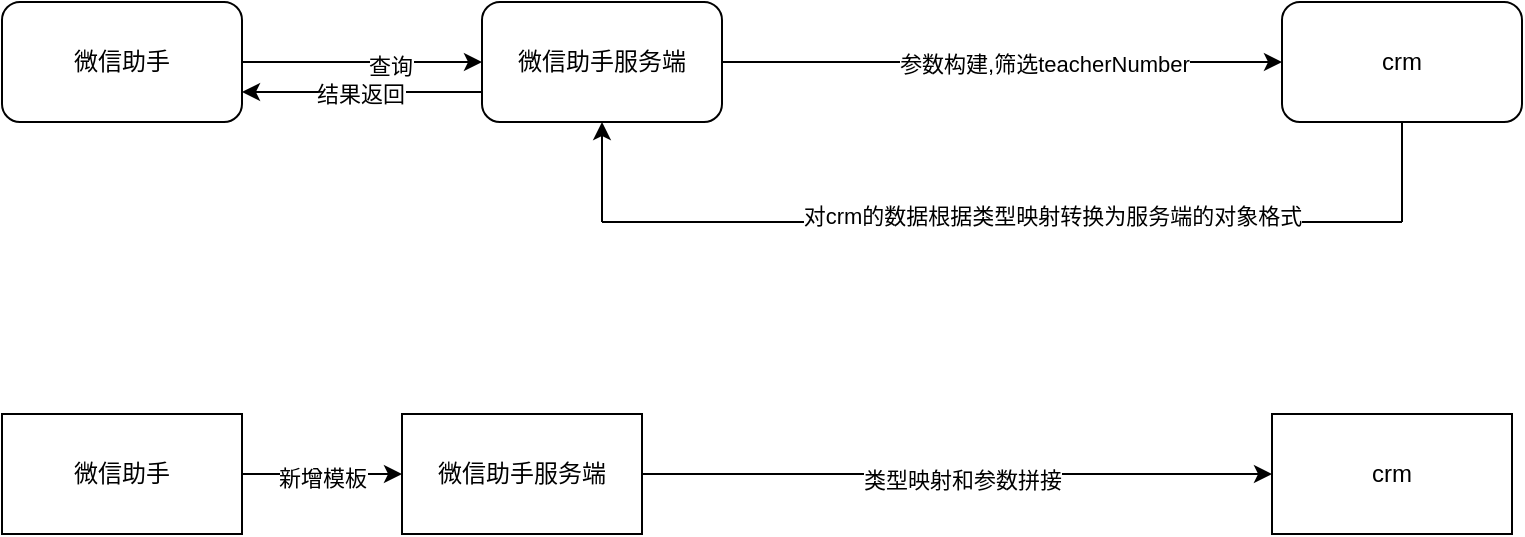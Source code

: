 <mxfile version="21.6.8" type="github">
  <diagram name="第 1 页" id="RkuyRBCHdWCg4b38thSj">
    <mxGraphModel dx="1194" dy="587" grid="0" gridSize="10" guides="1" tooltips="1" connect="1" arrows="1" fold="1" page="1" pageScale="1" pageWidth="1169" pageHeight="827" math="0" shadow="0">
      <root>
        <mxCell id="0" />
        <mxCell id="1" parent="0" />
        <mxCell id="lQdwI8whCZZzwmL-gXzH-3" value="" style="edgeStyle=orthogonalEdgeStyle;rounded=0;orthogonalLoop=1;jettySize=auto;html=1;" edge="1" parent="1" source="lQdwI8whCZZzwmL-gXzH-1" target="lQdwI8whCZZzwmL-gXzH-2">
          <mxGeometry relative="1" as="geometry" />
        </mxCell>
        <mxCell id="lQdwI8whCZZzwmL-gXzH-4" value="查询" style="edgeLabel;html=1;align=center;verticalAlign=middle;resizable=0;points=[];" vertex="1" connectable="0" parent="lQdwI8whCZZzwmL-gXzH-3">
          <mxGeometry x="0.225" y="-2" relative="1" as="geometry">
            <mxPoint as="offset" />
          </mxGeometry>
        </mxCell>
        <mxCell id="lQdwI8whCZZzwmL-gXzH-1" value="微信助手" style="rounded=1;whiteSpace=wrap;html=1;" vertex="1" parent="1">
          <mxGeometry x="190" y="240" width="120" height="60" as="geometry" />
        </mxCell>
        <mxCell id="lQdwI8whCZZzwmL-gXzH-6" value="" style="edgeStyle=orthogonalEdgeStyle;rounded=0;orthogonalLoop=1;jettySize=auto;html=1;" edge="1" parent="1" source="lQdwI8whCZZzwmL-gXzH-2" target="lQdwI8whCZZzwmL-gXzH-5">
          <mxGeometry relative="1" as="geometry" />
        </mxCell>
        <mxCell id="lQdwI8whCZZzwmL-gXzH-7" value="参数构建,筛选teacherNumber" style="edgeLabel;html=1;align=center;verticalAlign=middle;resizable=0;points=[];" vertex="1" connectable="0" parent="lQdwI8whCZZzwmL-gXzH-6">
          <mxGeometry x="0.15" y="-1" relative="1" as="geometry">
            <mxPoint as="offset" />
          </mxGeometry>
        </mxCell>
        <mxCell id="lQdwI8whCZZzwmL-gXzH-2" value="微信助手服务端" style="whiteSpace=wrap;html=1;rounded=1;" vertex="1" parent="1">
          <mxGeometry x="430" y="240" width="120" height="60" as="geometry" />
        </mxCell>
        <mxCell id="lQdwI8whCZZzwmL-gXzH-5" value="crm" style="whiteSpace=wrap;html=1;rounded=1;" vertex="1" parent="1">
          <mxGeometry x="830" y="240" width="120" height="60" as="geometry" />
        </mxCell>
        <mxCell id="lQdwI8whCZZzwmL-gXzH-9" value="" style="endArrow=none;html=1;rounded=0;entryX=0.5;entryY=1;entryDx=0;entryDy=0;" edge="1" parent="1" target="lQdwI8whCZZzwmL-gXzH-5">
          <mxGeometry width="50" height="50" relative="1" as="geometry">
            <mxPoint x="890" y="350" as="sourcePoint" />
            <mxPoint x="610" y="280" as="targetPoint" />
          </mxGeometry>
        </mxCell>
        <mxCell id="lQdwI8whCZZzwmL-gXzH-12" value="" style="endArrow=classic;html=1;rounded=0;entryX=0.5;entryY=1;entryDx=0;entryDy=0;" edge="1" parent="1" target="lQdwI8whCZZzwmL-gXzH-2">
          <mxGeometry width="50" height="50" relative="1" as="geometry">
            <mxPoint x="490" y="350" as="sourcePoint" />
            <mxPoint x="610" y="280" as="targetPoint" />
          </mxGeometry>
        </mxCell>
        <mxCell id="lQdwI8whCZZzwmL-gXzH-13" value="" style="endArrow=none;html=1;rounded=0;" edge="1" parent="1">
          <mxGeometry width="50" height="50" relative="1" as="geometry">
            <mxPoint x="490" y="350" as="sourcePoint" />
            <mxPoint x="890" y="350" as="targetPoint" />
          </mxGeometry>
        </mxCell>
        <mxCell id="lQdwI8whCZZzwmL-gXzH-14" value="对crm的数据根据类型映射转换为服务端的对象格式" style="edgeLabel;html=1;align=center;verticalAlign=middle;resizable=0;points=[];" vertex="1" connectable="0" parent="lQdwI8whCZZzwmL-gXzH-13">
          <mxGeometry x="0.125" y="3" relative="1" as="geometry">
            <mxPoint as="offset" />
          </mxGeometry>
        </mxCell>
        <mxCell id="lQdwI8whCZZzwmL-gXzH-18" value="" style="endArrow=classic;html=1;rounded=0;entryX=1;entryY=0.75;entryDx=0;entryDy=0;exitX=0;exitY=0.75;exitDx=0;exitDy=0;" edge="1" parent="1" source="lQdwI8whCZZzwmL-gXzH-2" target="lQdwI8whCZZzwmL-gXzH-1">
          <mxGeometry width="50" height="50" relative="1" as="geometry">
            <mxPoint x="560" y="330" as="sourcePoint" />
            <mxPoint x="610" y="280" as="targetPoint" />
          </mxGeometry>
        </mxCell>
        <mxCell id="lQdwI8whCZZzwmL-gXzH-19" value="结果返回" style="edgeLabel;html=1;align=center;verticalAlign=middle;resizable=0;points=[];" vertex="1" connectable="0" parent="lQdwI8whCZZzwmL-gXzH-18">
          <mxGeometry x="0.017" y="1" relative="1" as="geometry">
            <mxPoint as="offset" />
          </mxGeometry>
        </mxCell>
        <mxCell id="lQdwI8whCZZzwmL-gXzH-22" value="" style="edgeStyle=orthogonalEdgeStyle;rounded=0;orthogonalLoop=1;jettySize=auto;html=1;" edge="1" parent="1" source="lQdwI8whCZZzwmL-gXzH-20" target="lQdwI8whCZZzwmL-gXzH-21">
          <mxGeometry relative="1" as="geometry" />
        </mxCell>
        <mxCell id="lQdwI8whCZZzwmL-gXzH-23" value="新增模板" style="edgeLabel;html=1;align=center;verticalAlign=middle;resizable=0;points=[];" vertex="1" connectable="0" parent="lQdwI8whCZZzwmL-gXzH-22">
          <mxGeometry y="-2" relative="1" as="geometry">
            <mxPoint as="offset" />
          </mxGeometry>
        </mxCell>
        <mxCell id="lQdwI8whCZZzwmL-gXzH-20" value="微信助手" style="rounded=0;whiteSpace=wrap;html=1;" vertex="1" parent="1">
          <mxGeometry x="190" y="446" width="120" height="60" as="geometry" />
        </mxCell>
        <mxCell id="lQdwI8whCZZzwmL-gXzH-25" value="" style="edgeStyle=orthogonalEdgeStyle;rounded=0;orthogonalLoop=1;jettySize=auto;html=1;" edge="1" parent="1" source="lQdwI8whCZZzwmL-gXzH-21" target="lQdwI8whCZZzwmL-gXzH-24">
          <mxGeometry relative="1" as="geometry" />
        </mxCell>
        <mxCell id="lQdwI8whCZZzwmL-gXzH-27" value="类型映射和参数拼接" style="edgeLabel;html=1;align=center;verticalAlign=middle;resizable=0;points=[];" vertex="1" connectable="0" parent="lQdwI8whCZZzwmL-gXzH-25">
          <mxGeometry x="0.016" y="-3" relative="1" as="geometry">
            <mxPoint as="offset" />
          </mxGeometry>
        </mxCell>
        <mxCell id="lQdwI8whCZZzwmL-gXzH-21" value="微信助手服务端" style="whiteSpace=wrap;html=1;rounded=0;" vertex="1" parent="1">
          <mxGeometry x="390" y="446" width="120" height="60" as="geometry" />
        </mxCell>
        <mxCell id="lQdwI8whCZZzwmL-gXzH-24" value="crm" style="whiteSpace=wrap;html=1;rounded=0;" vertex="1" parent="1">
          <mxGeometry x="825" y="446" width="120" height="60" as="geometry" />
        </mxCell>
      </root>
    </mxGraphModel>
  </diagram>
</mxfile>
